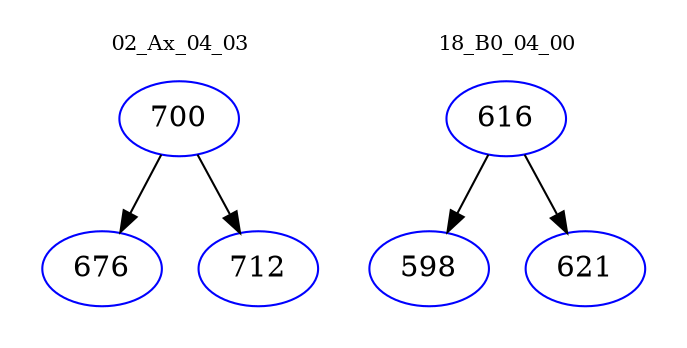 digraph{
subgraph cluster_0 {
color = white
label = "02_Ax_04_03";
fontsize=10;
T0_700 [label="700", color="blue"]
T0_700 -> T0_676 [color="black"]
T0_676 [label="676", color="blue"]
T0_700 -> T0_712 [color="black"]
T0_712 [label="712", color="blue"]
}
subgraph cluster_1 {
color = white
label = "18_B0_04_00";
fontsize=10;
T1_616 [label="616", color="blue"]
T1_616 -> T1_598 [color="black"]
T1_598 [label="598", color="blue"]
T1_616 -> T1_621 [color="black"]
T1_621 [label="621", color="blue"]
}
}

